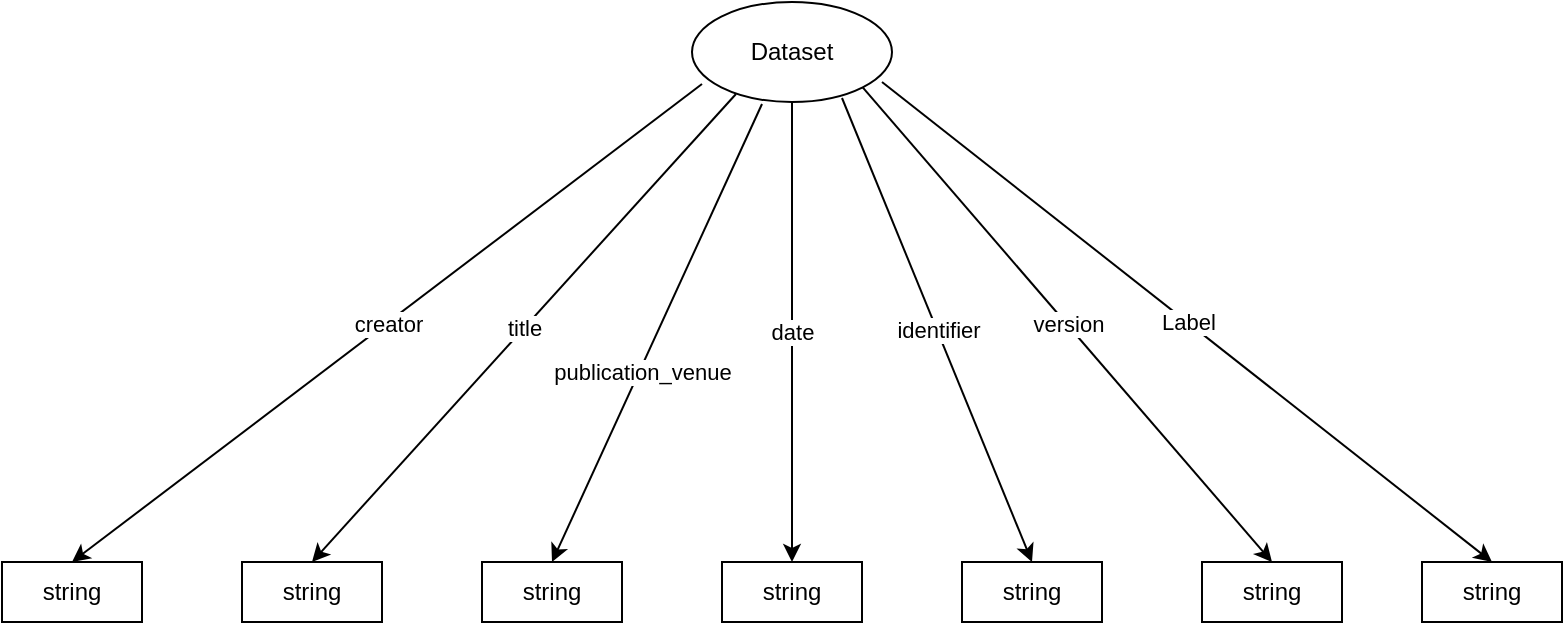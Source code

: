 <mxfile version="13.6.2" type="device"><diagram id="nZEMLuXTXOoMy3fmVwtT" name="Page-1"><mxGraphModel dx="1350" dy="816" grid="1" gridSize="10" guides="1" tooltips="1" connect="1" arrows="1" fold="1" page="1" pageScale="1" pageWidth="827" pageHeight="1169" math="0" shadow="0"><root><mxCell id="0"/><mxCell id="1" parent="0"/><mxCell id="W7DXNujPYdFchfzcRCg3-1" value="Dataset" style="ellipse;whiteSpace=wrap;html=1;" vertex="1" parent="1"><mxGeometry x="365" y="80" width="100" height="50" as="geometry"/></mxCell><mxCell id="W7DXNujPYdFchfzcRCg3-2" value="string" style="rounded=0;whiteSpace=wrap;html=1;" vertex="1" parent="1"><mxGeometry x="20" y="360" width="70" height="30" as="geometry"/></mxCell><mxCell id="W7DXNujPYdFchfzcRCg3-3" value="" style="endArrow=classic;html=1;entryX=0.5;entryY=0;entryDx=0;entryDy=0;exitX=0.05;exitY=0.82;exitDx=0;exitDy=0;exitPerimeter=0;" edge="1" parent="1" source="W7DXNujPYdFchfzcRCg3-1" target="W7DXNujPYdFchfzcRCg3-2"><mxGeometry relative="1" as="geometry"><mxPoint x="380" y="131" as="sourcePoint"/><mxPoint x="460" y="420" as="targetPoint"/></mxGeometry></mxCell><mxCell id="W7DXNujPYdFchfzcRCg3-4" value="creator" style="edgeLabel;resizable=0;html=1;align=center;verticalAlign=middle;" connectable="0" vertex="1" parent="W7DXNujPYdFchfzcRCg3-3"><mxGeometry relative="1" as="geometry"/></mxCell><mxCell id="W7DXNujPYdFchfzcRCg3-5" value="string" style="rounded=0;whiteSpace=wrap;html=1;" vertex="1" parent="1"><mxGeometry x="140" y="360" width="70" height="30" as="geometry"/></mxCell><mxCell id="W7DXNujPYdFchfzcRCg3-6" value="string" style="rounded=0;whiteSpace=wrap;html=1;" vertex="1" parent="1"><mxGeometry x="260" y="360" width="70" height="30" as="geometry"/></mxCell><mxCell id="W7DXNujPYdFchfzcRCg3-7" value="string" style="rounded=0;whiteSpace=wrap;html=1;" vertex="1" parent="1"><mxGeometry x="380" y="360" width="70" height="30" as="geometry"/></mxCell><mxCell id="W7DXNujPYdFchfzcRCg3-8" value="string" style="rounded=0;whiteSpace=wrap;html=1;" vertex="1" parent="1"><mxGeometry x="500" y="360" width="70" height="30" as="geometry"/></mxCell><mxCell id="W7DXNujPYdFchfzcRCg3-9" value="string" style="rounded=0;whiteSpace=wrap;html=1;" vertex="1" parent="1"><mxGeometry x="620" y="360" width="70" height="30" as="geometry"/></mxCell><mxCell id="W7DXNujPYdFchfzcRCg3-10" value="" style="endArrow=classic;html=1;exitX=0.22;exitY=0.92;exitDx=0;exitDy=0;exitPerimeter=0;entryX=0.5;entryY=0;entryDx=0;entryDy=0;" edge="1" parent="1" source="W7DXNujPYdFchfzcRCg3-1" target="W7DXNujPYdFchfzcRCg3-5"><mxGeometry relative="1" as="geometry"><mxPoint x="360" y="420" as="sourcePoint"/><mxPoint x="460" y="420" as="targetPoint"/></mxGeometry></mxCell><mxCell id="W7DXNujPYdFchfzcRCg3-11" value="title" style="edgeLabel;resizable=0;html=1;align=center;verticalAlign=middle;" connectable="0" vertex="1" parent="W7DXNujPYdFchfzcRCg3-10"><mxGeometry relative="1" as="geometry"/></mxCell><mxCell id="W7DXNujPYdFchfzcRCg3-12" value="" style="endArrow=classic;html=1;entryX=0.5;entryY=0;entryDx=0;entryDy=0;exitX=0.35;exitY=1.02;exitDx=0;exitDy=0;exitPerimeter=0;" edge="1" parent="1" source="W7DXNujPYdFchfzcRCg3-1" target="W7DXNujPYdFchfzcRCg3-6"><mxGeometry relative="1" as="geometry"><mxPoint x="401" y="142" as="sourcePoint"/><mxPoint x="460" y="420" as="targetPoint"/></mxGeometry></mxCell><mxCell id="W7DXNujPYdFchfzcRCg3-13" value="publication_venue" style="edgeLabel;resizable=0;html=1;align=center;verticalAlign=middle;" connectable="0" vertex="1" parent="W7DXNujPYdFchfzcRCg3-12"><mxGeometry relative="1" as="geometry"><mxPoint x="-8.09" y="19.18" as="offset"/></mxGeometry></mxCell><mxCell id="W7DXNujPYdFchfzcRCg3-14" value="" style="endArrow=classic;html=1;entryX=0.5;entryY=0;entryDx=0;entryDy=0;" edge="1" parent="1" source="W7DXNujPYdFchfzcRCg3-1" target="W7DXNujPYdFchfzcRCg3-7"><mxGeometry relative="1" as="geometry"><mxPoint x="360" y="420" as="sourcePoint"/><mxPoint x="460" y="420" as="targetPoint"/></mxGeometry></mxCell><mxCell id="W7DXNujPYdFchfzcRCg3-15" value="date" style="edgeLabel;resizable=0;html=1;align=center;verticalAlign=middle;" connectable="0" vertex="1" parent="W7DXNujPYdFchfzcRCg3-14"><mxGeometry relative="1" as="geometry"/></mxCell><mxCell id="W7DXNujPYdFchfzcRCg3-16" value="" style="endArrow=classic;html=1;exitX=0.75;exitY=0.96;exitDx=0;exitDy=0;exitPerimeter=0;entryX=0.5;entryY=0;entryDx=0;entryDy=0;" edge="1" parent="1" source="W7DXNujPYdFchfzcRCg3-1" target="W7DXNujPYdFchfzcRCg3-8"><mxGeometry relative="1" as="geometry"><mxPoint x="360" y="420" as="sourcePoint"/><mxPoint x="460" y="420" as="targetPoint"/></mxGeometry></mxCell><mxCell id="W7DXNujPYdFchfzcRCg3-17" value="identifier" style="edgeLabel;resizable=0;html=1;align=center;verticalAlign=middle;" connectable="0" vertex="1" parent="W7DXNujPYdFchfzcRCg3-16"><mxGeometry relative="1" as="geometry"/></mxCell><mxCell id="W7DXNujPYdFchfzcRCg3-18" value="" style="endArrow=classic;html=1;exitX=1;exitY=1;exitDx=0;exitDy=0;entryX=0.5;entryY=0;entryDx=0;entryDy=0;" edge="1" parent="1" source="W7DXNujPYdFchfzcRCg3-1" target="W7DXNujPYdFchfzcRCg3-9"><mxGeometry relative="1" as="geometry"><mxPoint x="360" y="420" as="sourcePoint"/><mxPoint x="460" y="420" as="targetPoint"/></mxGeometry></mxCell><mxCell id="W7DXNujPYdFchfzcRCg3-19" value="version" style="edgeLabel;resizable=0;html=1;align=center;verticalAlign=middle;" connectable="0" vertex="1" parent="W7DXNujPYdFchfzcRCg3-18"><mxGeometry relative="1" as="geometry"/></mxCell><mxCell id="W7DXNujPYdFchfzcRCg3-20" value="string" style="rounded=0;whiteSpace=wrap;html=1;" vertex="1" parent="1"><mxGeometry x="730" y="360" width="70" height="30" as="geometry"/></mxCell><mxCell id="W7DXNujPYdFchfzcRCg3-21" value="" style="endArrow=classic;html=1;entryX=0.5;entryY=0;entryDx=0;entryDy=0;exitX=0.95;exitY=0.8;exitDx=0;exitDy=0;exitPerimeter=0;" edge="1" parent="1" source="W7DXNujPYdFchfzcRCg3-1" target="W7DXNujPYdFchfzcRCg3-20"><mxGeometry relative="1" as="geometry"><mxPoint x="610" y="170" as="sourcePoint"/><mxPoint x="460" y="420" as="targetPoint"/></mxGeometry></mxCell><mxCell id="W7DXNujPYdFchfzcRCg3-22" value="Label" style="edgeLabel;resizable=0;html=1;align=center;verticalAlign=middle;" connectable="0" vertex="1" parent="W7DXNujPYdFchfzcRCg3-21"><mxGeometry relative="1" as="geometry"/></mxCell></root></mxGraphModel></diagram></mxfile>